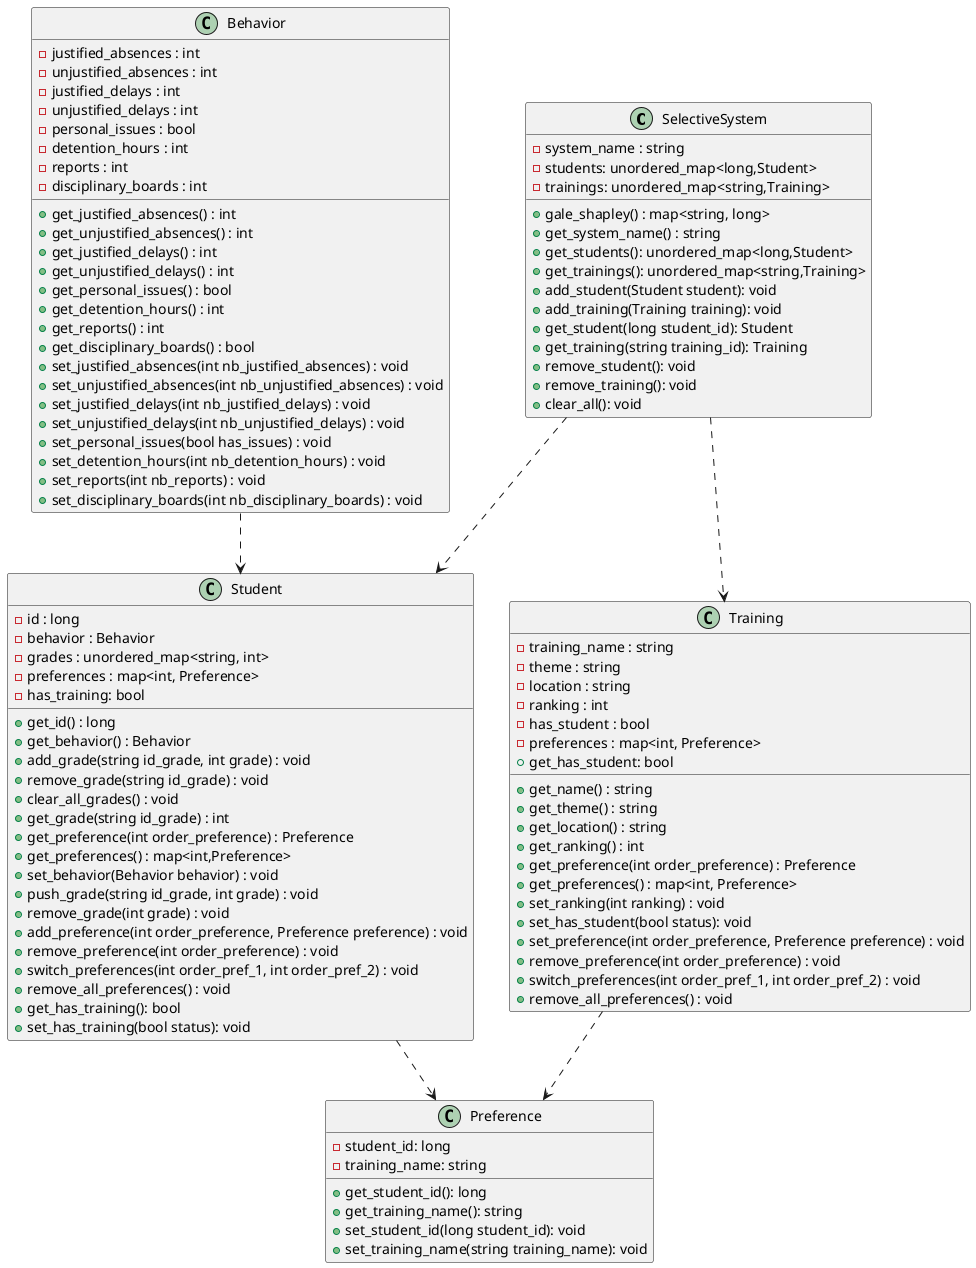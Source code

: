 @startuml diagram

SelectiveSystem ..> Student
SelectiveSystem ..> Training
Behavior ..> Student
Training ..> Preference
Student ..> Preference

class Student {
    -id : long
    -behavior : Behavior
    -grades : unordered_map<string, int>
    -preferences : map<int, Preference> 
    -has_training: bool
    +get_id() : long
    +get_behavior() : Behavior
    +add_grade(string id_grade, int grade) : void
    +remove_grade(string id_grade) : void
    +clear_all_grades() : void
    +get_grade(string id_grade) : int
    +get_preference(int order_preference) : Preference
    +get_preferences() : map<int,Preference> 
    +set_behavior(Behavior behavior) : void
    +push_grade(string id_grade, int grade) : void
    +remove_grade(int grade) : void
    +add_preference(int order_preference, Preference preference) : void
    +remove_preference(int order_preference) : void
    +switch_preferences(int order_pref_1, int order_pref_2) : void
    +remove_all_preferences() : void
    +get_has_training(): bool
    +set_has_training(bool status): void
}

class SelectiveSystem {
    -system_name : string
    -students: unordered_map<long,Student>
    -trainings: unordered_map<string,Training>
    + gale_shapley() : map<string, long> 
    + get_system_name() : string
    + get_students(): unordered_map<long,Student>
    + get_trainings(): unordered_map<string,Training>
    + add_student(Student student): void
    + add_training(Training training): void
    + get_student(long student_id): Student
    + get_training(string training_id): Training
    + remove_student(): void
    + remove_training(): void
    + clear_all(): void
}

class Training {
    - training_name : string
    - theme : string
    - location : string
    - ranking : int
    - has_student : bool
    - preferences : map<int, Preference> 
    + get_name() : string
    + get_theme() : string
    + get_location() : string
    + get_ranking() : int
    + get_has_student: bool
    + get_preference(int order_preference) : Preference
    + get_preferences() : map<int, Preference> 
    + set_ranking(int ranking) : void
    + set_has_student(bool status): void
    + set_preference(int order_preference, Preference preference) : void
    + remove_preference(int order_preference) : void
    + switch_preferences(int order_pref_1, int order_pref_2) : void
    + remove_all_preferences() : void
}

class Preference{
    - student_id: long
    - training_name: string
    + get_student_id(): long
    + get_training_name(): string
    + set_student_id(long student_id): void
    + set_training_name(string training_name): void
}


class Behavior {
    -justified_absences : int
    -unjustified_absences : int
    -justified_delays : int
    -unjustified_delays : int
    -personal_issues : bool
    -detention_hours : int
    -reports : int
    -disciplinary_boards : int
    +get_justified_absences() : int
    +get_unjustified_absences() : int
    +get_justified_delays() : int
    +get_unjustified_delays() : int
    +get_personal_issues() : bool
    +get_detention_hours() : int
    +get_reports() : int
    +get_disciplinary_boards() : bool
    +set_justified_absences(int nb_justified_absences) : void
    +set_unjustified_absences(int nb_unjustified_absences) : void
    +set_justified_delays(int nb_justified_delays) : void
    +set_unjustified_delays(int nb_unjustified_delays) : void
    +set_personal_issues(bool has_issues) : void
    +set_detention_hours(int nb_detention_hours) : void
    +set_reports(int nb_reports) : void
    +set_disciplinary_boards(int nb_disciplinary_boards) : void
}


@enduml
